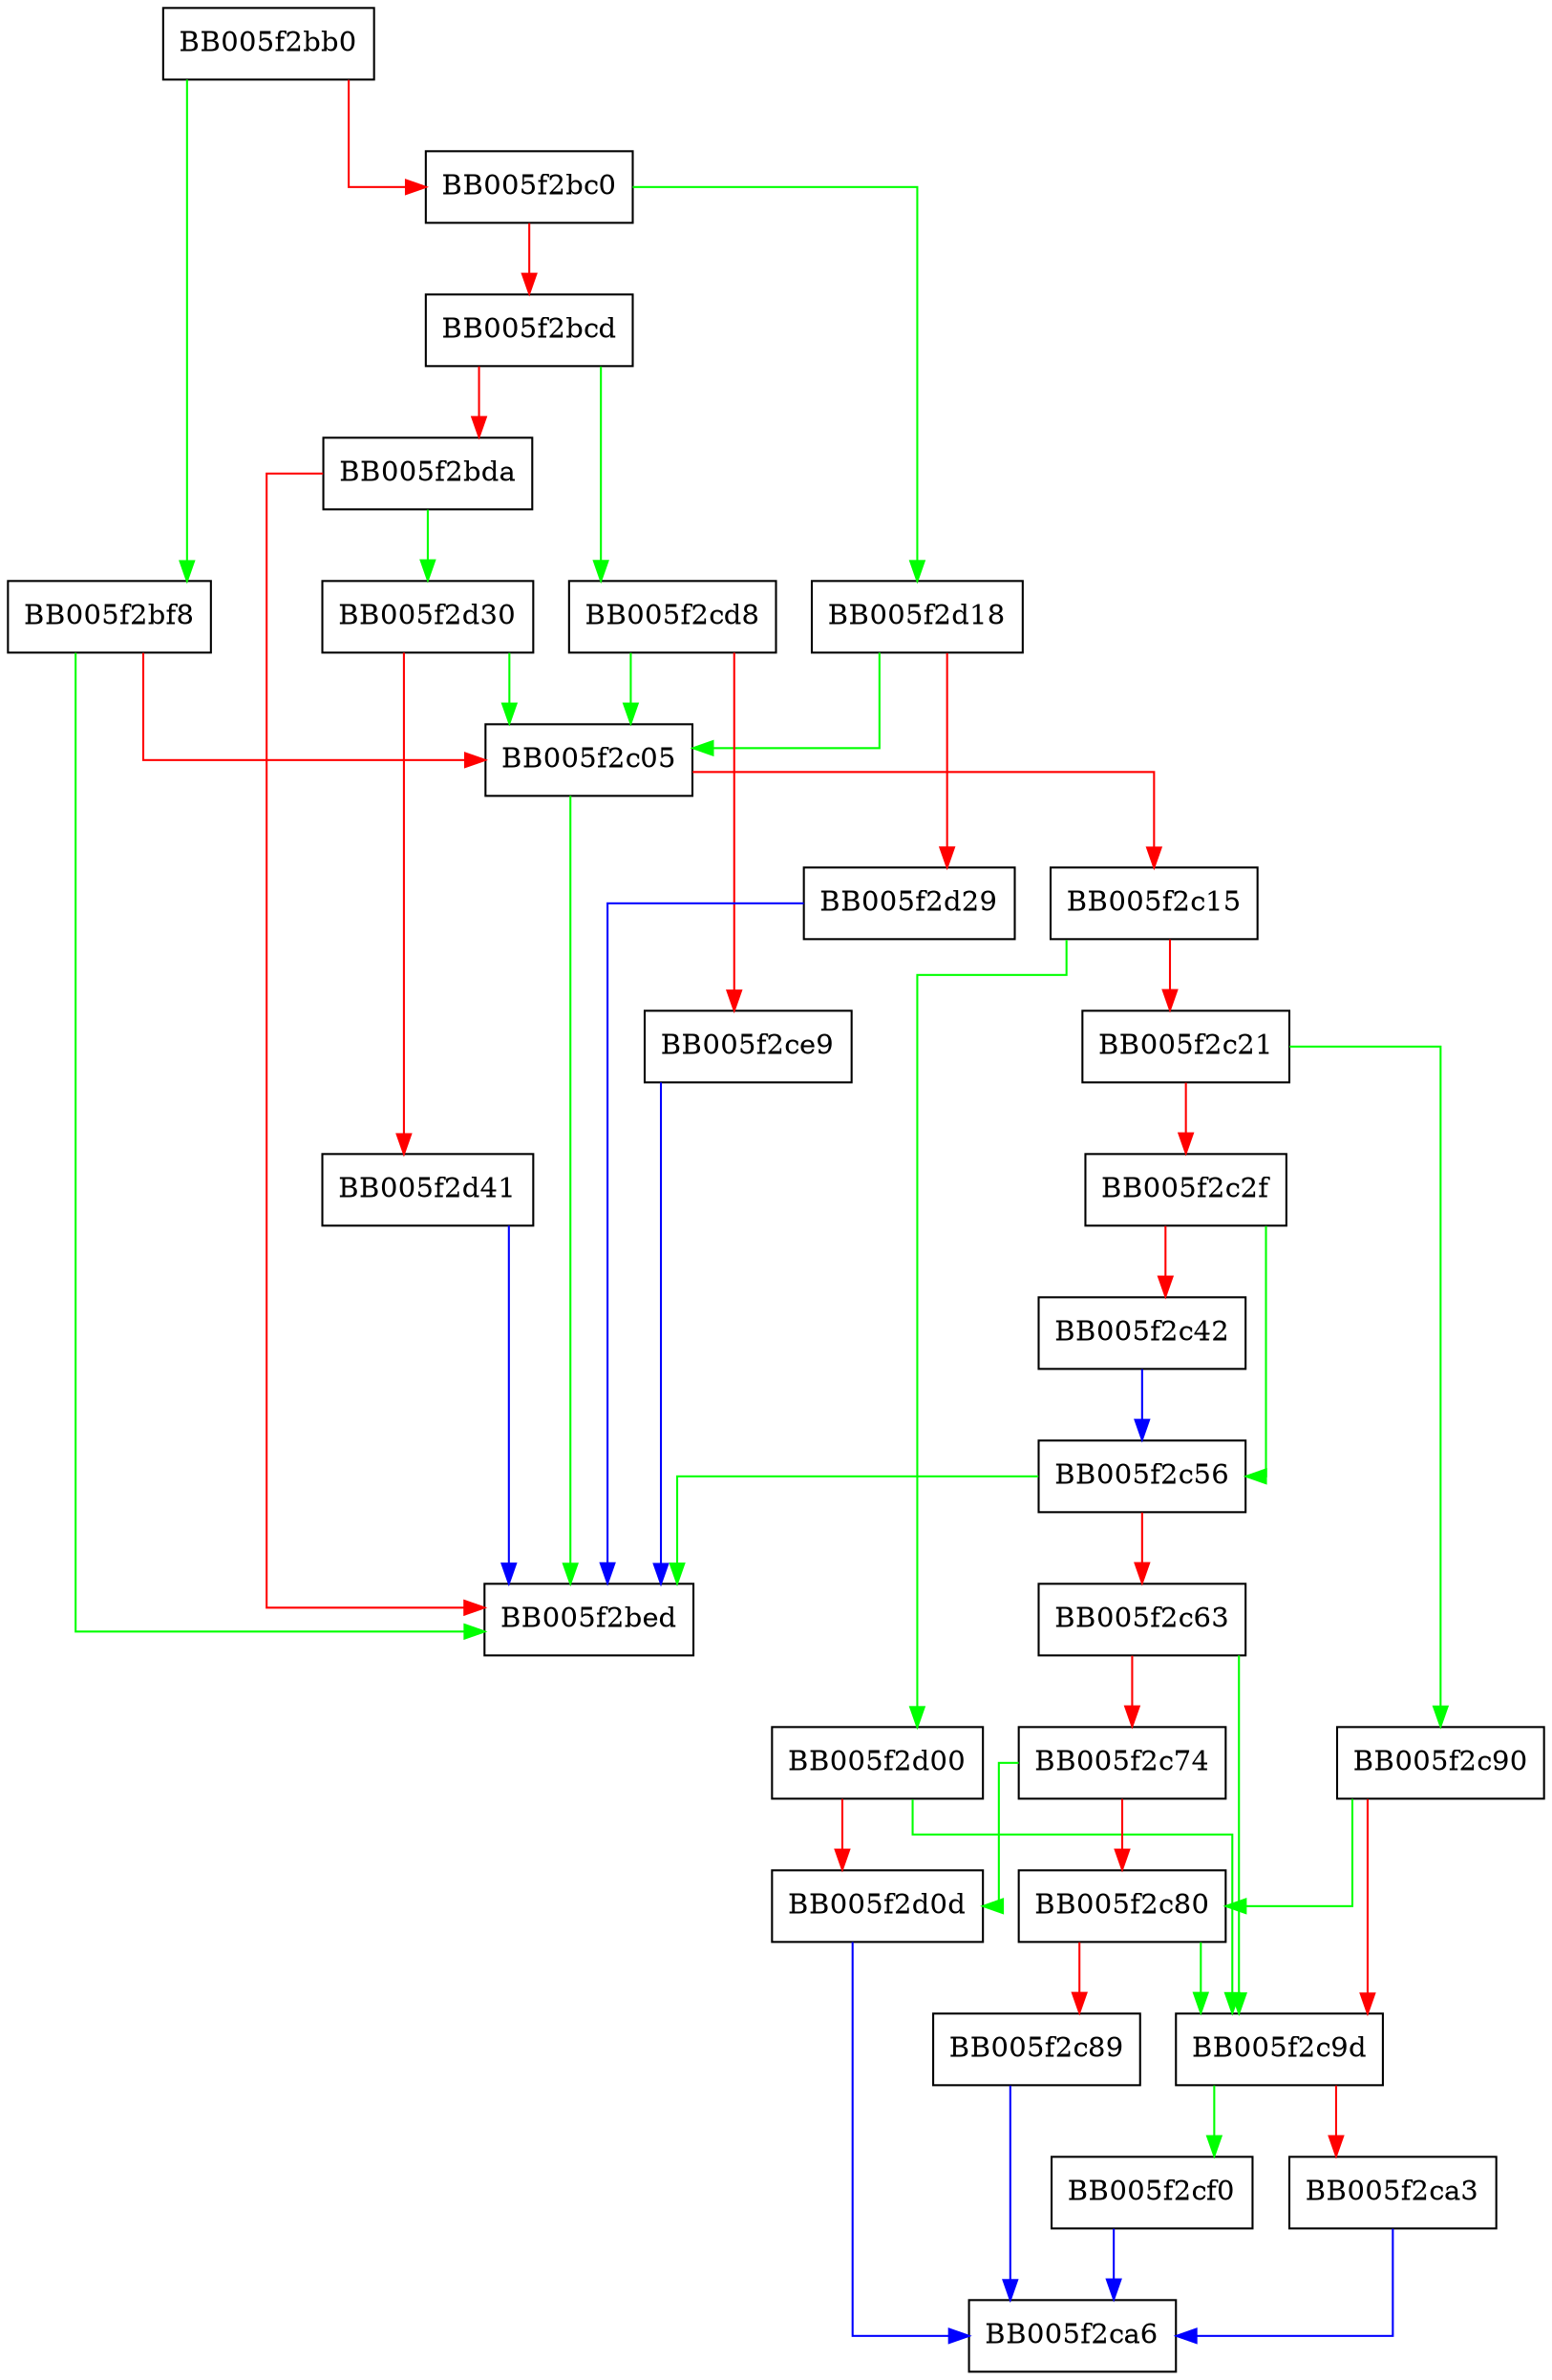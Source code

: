 digraph WPACKET_quic_write_vlint {
  node [shape="box"];
  graph [splines=ortho];
  BB005f2bb0 -> BB005f2bf8 [color="green"];
  BB005f2bb0 -> BB005f2bc0 [color="red"];
  BB005f2bc0 -> BB005f2d18 [color="green"];
  BB005f2bc0 -> BB005f2bcd [color="red"];
  BB005f2bcd -> BB005f2cd8 [color="green"];
  BB005f2bcd -> BB005f2bda [color="red"];
  BB005f2bda -> BB005f2d30 [color="green"];
  BB005f2bda -> BB005f2bed [color="red"];
  BB005f2bf8 -> BB005f2bed [color="green"];
  BB005f2bf8 -> BB005f2c05 [color="red"];
  BB005f2c05 -> BB005f2bed [color="green"];
  BB005f2c05 -> BB005f2c15 [color="red"];
  BB005f2c15 -> BB005f2d00 [color="green"];
  BB005f2c15 -> BB005f2c21 [color="red"];
  BB005f2c21 -> BB005f2c90 [color="green"];
  BB005f2c21 -> BB005f2c2f [color="red"];
  BB005f2c2f -> BB005f2c56 [color="green"];
  BB005f2c2f -> BB005f2c42 [color="red"];
  BB005f2c42 -> BB005f2c56 [color="blue"];
  BB005f2c56 -> BB005f2bed [color="green"];
  BB005f2c56 -> BB005f2c63 [color="red"];
  BB005f2c63 -> BB005f2c9d [color="green"];
  BB005f2c63 -> BB005f2c74 [color="red"];
  BB005f2c74 -> BB005f2d0d [color="green"];
  BB005f2c74 -> BB005f2c80 [color="red"];
  BB005f2c80 -> BB005f2c9d [color="green"];
  BB005f2c80 -> BB005f2c89 [color="red"];
  BB005f2c89 -> BB005f2ca6 [color="blue"];
  BB005f2c90 -> BB005f2c80 [color="green"];
  BB005f2c90 -> BB005f2c9d [color="red"];
  BB005f2c9d -> BB005f2cf0 [color="green"];
  BB005f2c9d -> BB005f2ca3 [color="red"];
  BB005f2ca3 -> BB005f2ca6 [color="blue"];
  BB005f2cd8 -> BB005f2c05 [color="green"];
  BB005f2cd8 -> BB005f2ce9 [color="red"];
  BB005f2ce9 -> BB005f2bed [color="blue"];
  BB005f2cf0 -> BB005f2ca6 [color="blue"];
  BB005f2d00 -> BB005f2c9d [color="green"];
  BB005f2d00 -> BB005f2d0d [color="red"];
  BB005f2d0d -> BB005f2ca6 [color="blue"];
  BB005f2d18 -> BB005f2c05 [color="green"];
  BB005f2d18 -> BB005f2d29 [color="red"];
  BB005f2d29 -> BB005f2bed [color="blue"];
  BB005f2d30 -> BB005f2c05 [color="green"];
  BB005f2d30 -> BB005f2d41 [color="red"];
  BB005f2d41 -> BB005f2bed [color="blue"];
}